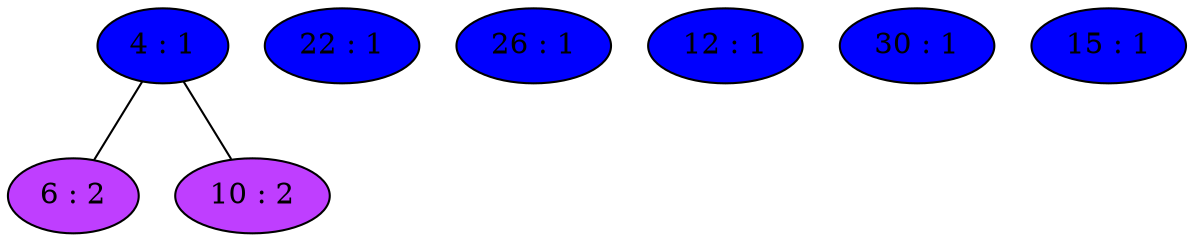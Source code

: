 strict graph {
4[label="4 : 1" style=filled fillcolor="blue1"];
4 -- 6
4 -- 10
22[label="22 : 1" style=filled fillcolor="blue1"];
6[label="6 : 2" style=filled fillcolor="darkorchid1"];
6 -- 4
26[label="26 : 1" style=filled fillcolor="blue1"];
10[label="10 : 2" style=filled fillcolor="darkorchid1"];
10 -- 4
12[label="12 : 1" style=filled fillcolor="blue1"];
30[label="30 : 1" style=filled fillcolor="blue1"];
15[label="15 : 1" style=filled fillcolor="blue1"];
}